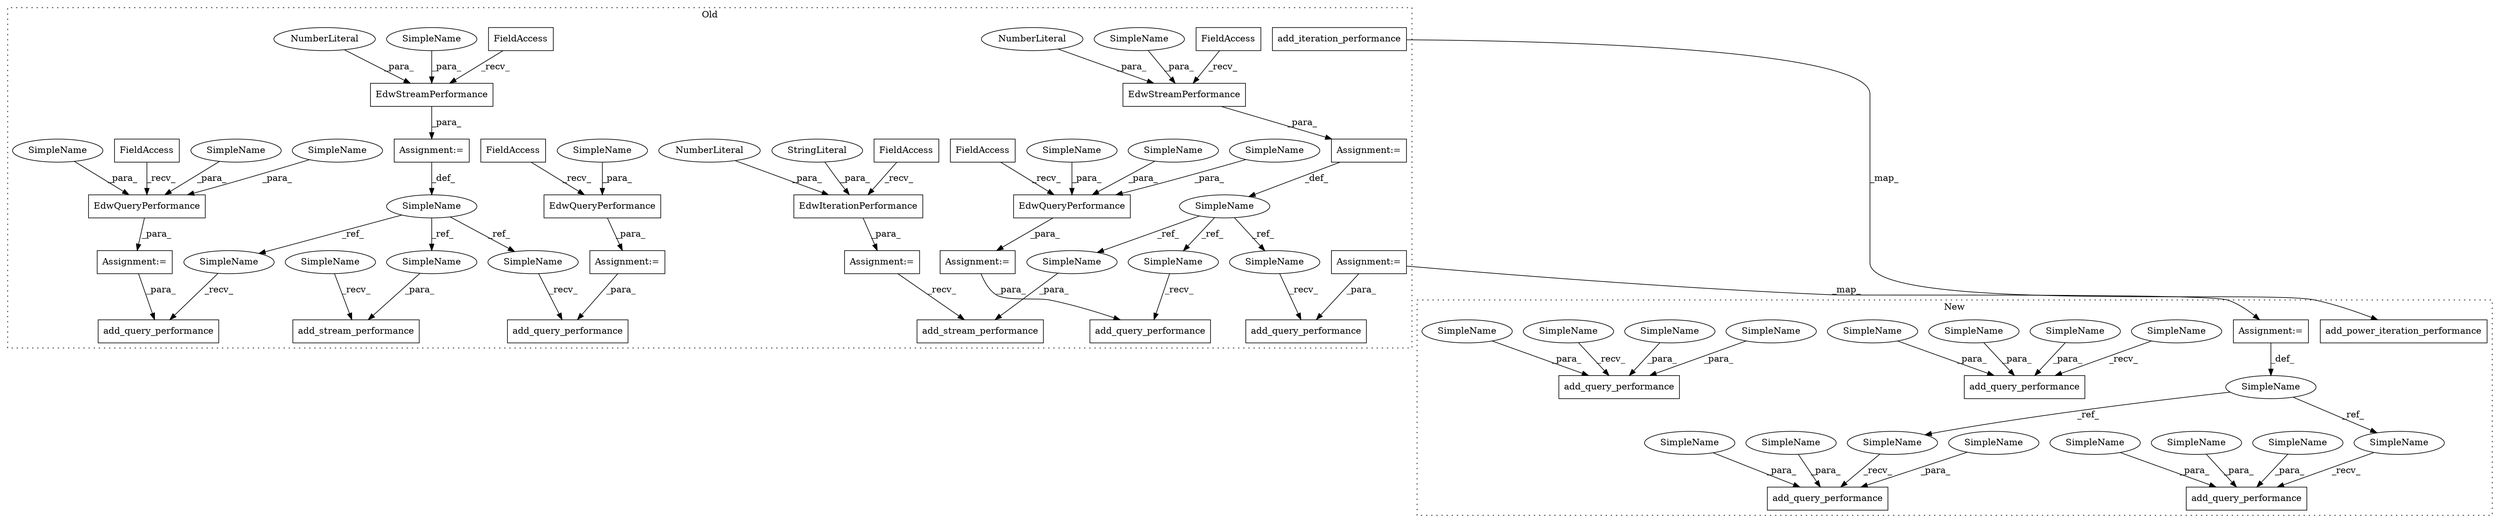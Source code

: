 digraph G {
subgraph cluster0 {
1 [label="add_query_performance" a="32" s="41646,41673" l="22,1" shape="box"];
3 [label="EdwQueryPerformance" a="32" s="41455,41512" l="20,1" shape="box"];
4 [label="FieldAccess" a="22" s="41403" l="18" shape="box"];
5 [label="Assignment:=" a="7" s="41402" l="1" shape="box"];
8 [label="SimpleName" a="42" s="41303" l="4" shape="ellipse"];
9 [label="add_query_performance" a="32" s="41685,41712" l="22,1" shape="box"];
12 [label="EdwQueryPerformance" a="32" s="41577,41634" l="20,1" shape="box"];
13 [label="FieldAccess" a="22" s="41525" l="18" shape="box"];
14 [label="EdwQueryPerformance" a="32" s="42044,42101" l="20,1" shape="box"];
15 [label="FieldAccess" a="22" s="41992" l="18" shape="box"];
16 [label="add_stream_performance" a="32" s="41724,41751" l="23,1" shape="box"];
17 [label="EdwStreamPerformance" a="32" s="41360,41390" l="21,1" shape="box"];
18 [label="NumberLiteral" a="34" s="41389" l="1" shape="ellipse"];
19 [label="FieldAccess" a="22" s="41308" l="18" shape="box"];
20 [label="EdwStreamPerformance" a="32" s="41949,41979" l="21,1" shape="box"];
21 [label="NumberLiteral" a="34" s="41978" l="1" shape="ellipse"];
22 [label="FieldAccess" a="22" s="41897" l="18" shape="box"];
23 [label="add_stream_performance" a="32" s="42313,42340" l="23,1" shape="box"];
24 [label="SimpleName" a="42" s="41892" l="4" shape="ellipse"];
25 [label="add_query_performance" a="32" s="42274,42301" l="22,1" shape="box"];
26 [label="EdwIterationPerformance" a="32" s="41856,41885" l="24,1" shape="box"];
27 [label="NumberLiteral" a="34" s="41884" l="1" shape="ellipse"];
28 [label="FieldAccess" a="22" s="41804" l="18" shape="box"];
29 [label="Assignment:=" a="7" s="41991" l="1" shape="box"];
30 [label="StringLiteral" a="45" s="41880" l="3" shape="ellipse"];
31 [label="Assignment:=" a="7" s="41896" l="1" shape="box"];
32 [label="Assignment:=" a="7" s="41803" l="1" shape="box"];
33 [label="Assignment:=" a="7" s="41524" l="1" shape="box"];
34 [label="Assignment:=" a="7" s="41307" l="1" shape="box"];
35 [label="add_query_performance" a="32" s="42235,42262" l="22,1" shape="box"];
37 [label="add_iteration_performance" a="32" s="41762,41792" l="26,1" shape="box"];
39 [label="Assignment:=" a="7" s="42113" l="1" shape="box"];
40 [label="SimpleName" a="42" s="41620" l="14" shape="ellipse"];
41 [label="SimpleName" a="42" s="42087" l="14" shape="ellipse"];
42 [label="SimpleName" a="42" s="41498" l="14" shape="ellipse"];
49 [label="SimpleName" a="42" s="41970" l="7" shape="ellipse"];
50 [label="SimpleName" a="42" s="41381" l="7" shape="ellipse"];
51 [label="SimpleName" a="42" s="42269" l="4" shape="ellipse"];
52 [label="SimpleName" a="42" s="42336" l="4" shape="ellipse"];
53 [label="SimpleName" a="42" s="42230" l="4" shape="ellipse"];
60 [label="SimpleName" a="42" s="42064" l="7" shape="ellipse"];
61 [label="SimpleName" a="42" s="41475" l="7" shape="ellipse"];
62 [label="SimpleName" a="42" s="42072" l="14" shape="ellipse"];
63 [label="SimpleName" a="42" s="41483" l="14" shape="ellipse"];
64 [label="SimpleName" a="42" s="41747" l="4" shape="ellipse"];
65 [label="SimpleName" a="42" s="41641" l="4" shape="ellipse"];
66 [label="SimpleName" a="42" s="41680" l="4" shape="ellipse"];
67 [label="SimpleName" a="42" s="41719" l="4" shape="ellipse"];
label = "Old";
style="dotted";
}
subgraph cluster1 {
2 [label="add_query_performance" a="32" s="18071,18130" l="22,1" shape="box"];
6 [label="SimpleName" a="42" s="17897" l="4" shape="ellipse"];
7 [label="add_query_performance" a="32" s="18000,18059" l="22,1" shape="box"];
10 [label="add_query_performance" a="32" s="17713,17772" l="22,1" shape="box"];
11 [label="add_query_performance" a="32" s="17784,17843" l="22,1" shape="box"];
36 [label="add_power_iteration_performance" a="32" s="17854,17890" l="32,1" shape="box"];
38 [label="Assignment:=" a="7" s="17901" l="1" shape="box"];
43 [label="SimpleName" a="42" s="17758" l="14" shape="ellipse"];
44 [label="SimpleName" a="42" s="18045" l="14" shape="ellipse"];
45 [label="SimpleName" a="42" s="18116" l="14" shape="ellipse"];
46 [label="SimpleName" a="42" s="17829" l="14" shape="ellipse"];
47 [label="SimpleName" a="42" s="18093" l="7" shape="ellipse"];
48 [label="SimpleName" a="42" s="17806" l="7" shape="ellipse"];
54 [label="SimpleName" a="42" s="18022" l="7" shape="ellipse"];
55 [label="SimpleName" a="42" s="17735" l="7" shape="ellipse"];
56 [label="SimpleName" a="42" s="18101" l="14" shape="ellipse"];
57 [label="SimpleName" a="42" s="17814" l="14" shape="ellipse"];
58 [label="SimpleName" a="42" s="17995" l="4" shape="ellipse"];
59 [label="SimpleName" a="42" s="18066" l="4" shape="ellipse"];
68 [label="SimpleName" a="42" s="17743" l="14" shape="ellipse"];
69 [label="SimpleName" a="42" s="18030" l="14" shape="ellipse"];
70 [label="SimpleName" a="42" s="17708" l="4" shape="ellipse"];
71 [label="SimpleName" a="42" s="17779" l="4" shape="ellipse"];
label = "New";
style="dotted";
}
3 -> 5 [label="_para_"];
4 -> 3 [label="_recv_"];
5 -> 1 [label="_para_"];
6 -> 59 [label="_ref_"];
6 -> 58 [label="_ref_"];
8 -> 64 [label="_ref_"];
8 -> 65 [label="_ref_"];
8 -> 66 [label="_ref_"];
12 -> 33 [label="_para_"];
13 -> 12 [label="_recv_"];
14 -> 29 [label="_para_"];
15 -> 14 [label="_recv_"];
17 -> 34 [label="_para_"];
18 -> 17 [label="_para_"];
19 -> 17 [label="_recv_"];
20 -> 31 [label="_para_"];
21 -> 20 [label="_para_"];
22 -> 20 [label="_recv_"];
24 -> 52 [label="_ref_"];
24 -> 53 [label="_ref_"];
24 -> 51 [label="_ref_"];
26 -> 32 [label="_para_"];
27 -> 26 [label="_para_"];
28 -> 26 [label="_recv_"];
29 -> 35 [label="_para_"];
30 -> 26 [label="_para_"];
31 -> 24 [label="_def_"];
32 -> 23 [label="_recv_"];
33 -> 9 [label="_para_"];
34 -> 8 [label="_def_"];
37 -> 36 [label="_map_"];
38 -> 6 [label="_def_"];
39 -> 25 [label="_para_"];
39 -> 38 [label="_map_"];
40 -> 12 [label="_para_"];
41 -> 14 [label="_para_"];
42 -> 3 [label="_para_"];
43 -> 10 [label="_para_"];
44 -> 7 [label="_para_"];
45 -> 2 [label="_para_"];
46 -> 11 [label="_para_"];
47 -> 2 [label="_para_"];
48 -> 11 [label="_para_"];
49 -> 20 [label="_para_"];
50 -> 17 [label="_para_"];
51 -> 25 [label="_recv_"];
52 -> 23 [label="_para_"];
53 -> 35 [label="_recv_"];
54 -> 7 [label="_para_"];
55 -> 10 [label="_para_"];
56 -> 2 [label="_para_"];
57 -> 11 [label="_para_"];
58 -> 7 [label="_recv_"];
59 -> 2 [label="_recv_"];
60 -> 14 [label="_para_"];
61 -> 3 [label="_para_"];
62 -> 14 [label="_para_"];
63 -> 3 [label="_para_"];
64 -> 16 [label="_para_"];
65 -> 1 [label="_recv_"];
66 -> 9 [label="_recv_"];
67 -> 16 [label="_recv_"];
68 -> 10 [label="_para_"];
69 -> 7 [label="_para_"];
70 -> 10 [label="_recv_"];
71 -> 11 [label="_recv_"];
}